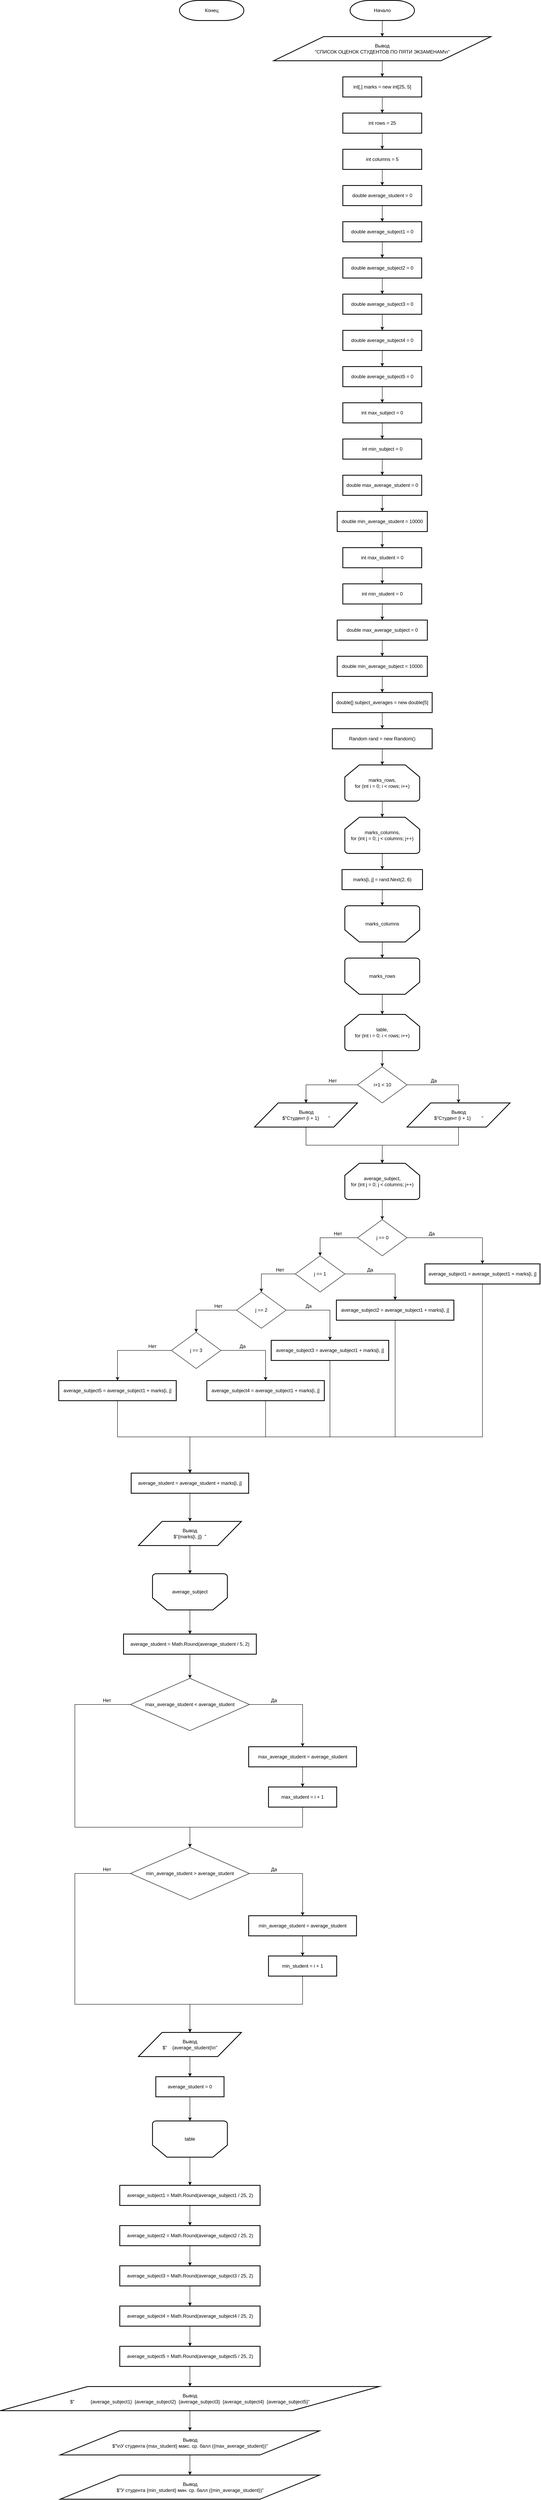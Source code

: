 <mxfile version="21.2.6" type="device">
  <diagram name="Страница 1" id="Z9K1tNPKtI9AY-vkeQpS">
    <mxGraphModel dx="2022" dy="663" grid="1" gridSize="10" guides="1" tooltips="1" connect="1" arrows="1" fold="1" page="1" pageScale="1" pageWidth="827" pageHeight="1169" math="0" shadow="0">
      <root>
        <mxCell id="0" />
        <mxCell id="1" parent="0" />
        <mxCell id="Q4O4J-r0xlCEo4uOXyzh-1" style="edgeStyle=orthogonalEdgeStyle;rounded=0;orthogonalLoop=1;jettySize=auto;html=1;exitX=0.5;exitY=1;exitDx=0;exitDy=0;exitPerimeter=0;entryX=0.5;entryY=0;entryDx=0;entryDy=0;" parent="1" source="2JxqPy2QXHR2AHmcMR86-1" target="ryswpVJ10NMLdz56twCL-1" edge="1">
          <mxGeometry relative="1" as="geometry" />
        </mxCell>
        <mxCell id="2JxqPy2QXHR2AHmcMR86-1" value="Начало" style="strokeWidth=2;html=1;shape=mxgraph.flowchart.terminator;whiteSpace=wrap;" parent="1" vertex="1">
          <mxGeometry x="334" y="40" width="160" height="50" as="geometry" />
        </mxCell>
        <mxCell id="Q4O4J-r0xlCEo4uOXyzh-4" style="edgeStyle=orthogonalEdgeStyle;rounded=0;orthogonalLoop=1;jettySize=auto;html=1;exitX=0.5;exitY=1;exitDx=0;exitDy=0;entryX=0.5;entryY=0;entryDx=0;entryDy=0;" parent="1" source="5HvoogiQ1ebR22sNOO8Z-6" target="Q4O4J-r0xlCEo4uOXyzh-3" edge="1">
          <mxGeometry relative="1" as="geometry" />
        </mxCell>
        <mxCell id="5HvoogiQ1ebR22sNOO8Z-6" value="int[,] marks = new int[25, 5]" style="rounded=1;whiteSpace=wrap;html=1;absoluteArcSize=1;arcSize=0;strokeWidth=2;" parent="1" vertex="1">
          <mxGeometry x="316" y="230" width="196" height="50" as="geometry" />
        </mxCell>
        <mxCell id="Q4O4J-r0xlCEo4uOXyzh-2" style="edgeStyle=orthogonalEdgeStyle;rounded=0;orthogonalLoop=1;jettySize=auto;html=1;exitX=0.5;exitY=1;exitDx=0;exitDy=0;entryX=0.5;entryY=0;entryDx=0;entryDy=0;" parent="1" source="ryswpVJ10NMLdz56twCL-1" target="5HvoogiQ1ebR22sNOO8Z-6" edge="1">
          <mxGeometry relative="1" as="geometry" />
        </mxCell>
        <mxCell id="ryswpVJ10NMLdz56twCL-1" value="Вывод&lt;br&gt;&quot;СПИСОК ОЦЕНОК СТУДЕНТОВ ПО ПЯТИ ЭКЗАМЕНАМ\n&quot;" style="shape=parallelogram;html=1;strokeWidth=2;perimeter=parallelogramPerimeter;whiteSpace=wrap;rounded=1;arcSize=0;size=0.23;" parent="1" vertex="1">
          <mxGeometry x="144" y="130" width="540" height="60" as="geometry" />
        </mxCell>
        <mxCell id="yM_9pq_-VmhrbIxCY311-1" style="edgeStyle=orthogonalEdgeStyle;rounded=0;orthogonalLoop=1;jettySize=auto;html=1;exitX=1;exitY=0.5;exitDx=0;exitDy=0;entryX=0.5;entryY=0;entryDx=0;entryDy=0;" parent="1" source="EwrpvE9RAgZ8z1VkeaF3-3" target="Q4O4J-r0xlCEo4uOXyzh-57" edge="1">
          <mxGeometry relative="1" as="geometry" />
        </mxCell>
        <mxCell id="yM_9pq_-VmhrbIxCY311-3" style="edgeStyle=orthogonalEdgeStyle;rounded=0;orthogonalLoop=1;jettySize=auto;html=1;exitX=0;exitY=0.5;exitDx=0;exitDy=0;entryX=0.5;entryY=0;entryDx=0;entryDy=0;" parent="1" source="EwrpvE9RAgZ8z1VkeaF3-3" target="yM_9pq_-VmhrbIxCY311-2" edge="1">
          <mxGeometry relative="1" as="geometry" />
        </mxCell>
        <mxCell id="EwrpvE9RAgZ8z1VkeaF3-3" value="i+1 &amp;lt; 10" style="rhombus;whiteSpace=wrap;html=1;" parent="1" vertex="1">
          <mxGeometry x="352.5" y="2690" width="123" height="90" as="geometry" />
        </mxCell>
        <mxCell id="EwrpvE9RAgZ8z1VkeaF3-10" value="Да" style="text;html=1;strokeColor=none;fillColor=none;align=center;verticalAlign=middle;whiteSpace=wrap;rounded=0;" parent="1" vertex="1">
          <mxGeometry x="512" y="2710" width="60" height="30" as="geometry" />
        </mxCell>
        <mxCell id="EwrpvE9RAgZ8z1VkeaF3-16" value="Нет" style="text;html=1;strokeColor=none;fillColor=none;align=center;verticalAlign=middle;whiteSpace=wrap;rounded=0;" parent="1" vertex="1">
          <mxGeometry x="261" y="2710" width="60" height="30" as="geometry" />
        </mxCell>
        <mxCell id="EwrpvE9RAgZ8z1VkeaF3-70" value="Конец" style="strokeWidth=2;html=1;shape=mxgraph.flowchart.terminator;whiteSpace=wrap;" parent="1" vertex="1">
          <mxGeometry x="-90" y="40" width="160" height="50" as="geometry" />
        </mxCell>
        <mxCell id="Q4O4J-r0xlCEo4uOXyzh-6" style="edgeStyle=orthogonalEdgeStyle;rounded=0;orthogonalLoop=1;jettySize=auto;html=1;exitX=0.5;exitY=1;exitDx=0;exitDy=0;entryX=0.5;entryY=0;entryDx=0;entryDy=0;" parent="1" source="Q4O4J-r0xlCEo4uOXyzh-3" target="Q4O4J-r0xlCEo4uOXyzh-5" edge="1">
          <mxGeometry relative="1" as="geometry" />
        </mxCell>
        <mxCell id="Q4O4J-r0xlCEo4uOXyzh-3" value="int rows = 25" style="rounded=1;whiteSpace=wrap;html=1;absoluteArcSize=1;arcSize=0;strokeWidth=2;" parent="1" vertex="1">
          <mxGeometry x="316" y="320" width="196" height="50" as="geometry" />
        </mxCell>
        <mxCell id="Q4O4J-r0xlCEo4uOXyzh-9" style="edgeStyle=orthogonalEdgeStyle;rounded=0;orthogonalLoop=1;jettySize=auto;html=1;exitX=0.5;exitY=1;exitDx=0;exitDy=0;entryX=0.5;entryY=0;entryDx=0;entryDy=0;" parent="1" source="Q4O4J-r0xlCEo4uOXyzh-5" target="Q4O4J-r0xlCEo4uOXyzh-7" edge="1">
          <mxGeometry relative="1" as="geometry" />
        </mxCell>
        <mxCell id="Q4O4J-r0xlCEo4uOXyzh-5" value="int columns = 5" style="rounded=1;whiteSpace=wrap;html=1;absoluteArcSize=1;arcSize=0;strokeWidth=2;" parent="1" vertex="1">
          <mxGeometry x="316" y="410" width="196" height="50" as="geometry" />
        </mxCell>
        <mxCell id="Q4O4J-r0xlCEo4uOXyzh-10" style="edgeStyle=orthogonalEdgeStyle;rounded=0;orthogonalLoop=1;jettySize=auto;html=1;exitX=0.5;exitY=1;exitDx=0;exitDy=0;entryX=0.5;entryY=0;entryDx=0;entryDy=0;" parent="1" source="Q4O4J-r0xlCEo4uOXyzh-7" target="Q4O4J-r0xlCEo4uOXyzh-8" edge="1">
          <mxGeometry relative="1" as="geometry" />
        </mxCell>
        <mxCell id="Q4O4J-r0xlCEo4uOXyzh-7" value="double average_student = 0" style="rounded=1;whiteSpace=wrap;html=1;absoluteArcSize=1;arcSize=0;strokeWidth=2;" parent="1" vertex="1">
          <mxGeometry x="316" y="500" width="196" height="50" as="geometry" />
        </mxCell>
        <mxCell id="Q4O4J-r0xlCEo4uOXyzh-12" style="edgeStyle=orthogonalEdgeStyle;rounded=0;orthogonalLoop=1;jettySize=auto;html=1;exitX=0.5;exitY=1;exitDx=0;exitDy=0;entryX=0.5;entryY=0;entryDx=0;entryDy=0;" parent="1" source="Q4O4J-r0xlCEo4uOXyzh-8" target="Q4O4J-r0xlCEo4uOXyzh-11" edge="1">
          <mxGeometry relative="1" as="geometry" />
        </mxCell>
        <mxCell id="Q4O4J-r0xlCEo4uOXyzh-8" value="double average_subject1 = 0" style="rounded=1;whiteSpace=wrap;html=1;absoluteArcSize=1;arcSize=0;strokeWidth=2;" parent="1" vertex="1">
          <mxGeometry x="316" y="590" width="196" height="50" as="geometry" />
        </mxCell>
        <mxCell id="Q4O4J-r0xlCEo4uOXyzh-14" style="edgeStyle=orthogonalEdgeStyle;rounded=0;orthogonalLoop=1;jettySize=auto;html=1;exitX=0.5;exitY=1;exitDx=0;exitDy=0;entryX=0.5;entryY=0;entryDx=0;entryDy=0;" parent="1" source="Q4O4J-r0xlCEo4uOXyzh-11" target="Q4O4J-r0xlCEo4uOXyzh-13" edge="1">
          <mxGeometry relative="1" as="geometry" />
        </mxCell>
        <mxCell id="Q4O4J-r0xlCEo4uOXyzh-11" value="double average_subject2 = 0" style="rounded=1;whiteSpace=wrap;html=1;absoluteArcSize=1;arcSize=0;strokeWidth=2;" parent="1" vertex="1">
          <mxGeometry x="316" y="680" width="196" height="50" as="geometry" />
        </mxCell>
        <mxCell id="Q4O4J-r0xlCEo4uOXyzh-16" style="edgeStyle=orthogonalEdgeStyle;rounded=0;orthogonalLoop=1;jettySize=auto;html=1;exitX=0.5;exitY=1;exitDx=0;exitDy=0;entryX=0.5;entryY=0;entryDx=0;entryDy=0;" parent="1" source="Q4O4J-r0xlCEo4uOXyzh-13" target="Q4O4J-r0xlCEo4uOXyzh-15" edge="1">
          <mxGeometry relative="1" as="geometry" />
        </mxCell>
        <mxCell id="Q4O4J-r0xlCEo4uOXyzh-13" value="double average_subject3 = 0" style="rounded=1;whiteSpace=wrap;html=1;absoluteArcSize=1;arcSize=0;strokeWidth=2;" parent="1" vertex="1">
          <mxGeometry x="316" y="770" width="196" height="50" as="geometry" />
        </mxCell>
        <mxCell id="Q4O4J-r0xlCEo4uOXyzh-18" style="edgeStyle=orthogonalEdgeStyle;rounded=0;orthogonalLoop=1;jettySize=auto;html=1;exitX=0.5;exitY=1;exitDx=0;exitDy=0;entryX=0.5;entryY=0;entryDx=0;entryDy=0;" parent="1" source="Q4O4J-r0xlCEo4uOXyzh-15" target="Q4O4J-r0xlCEo4uOXyzh-17" edge="1">
          <mxGeometry relative="1" as="geometry" />
        </mxCell>
        <mxCell id="Q4O4J-r0xlCEo4uOXyzh-15" value="double average_subject4 = 0" style="rounded=1;whiteSpace=wrap;html=1;absoluteArcSize=1;arcSize=0;strokeWidth=2;" parent="1" vertex="1">
          <mxGeometry x="316" y="860" width="196" height="50" as="geometry" />
        </mxCell>
        <mxCell id="Q4O4J-r0xlCEo4uOXyzh-20" style="edgeStyle=orthogonalEdgeStyle;rounded=0;orthogonalLoop=1;jettySize=auto;html=1;exitX=0.5;exitY=1;exitDx=0;exitDy=0;entryX=0.5;entryY=0;entryDx=0;entryDy=0;" parent="1" source="Q4O4J-r0xlCEo4uOXyzh-17" target="Q4O4J-r0xlCEo4uOXyzh-19" edge="1">
          <mxGeometry relative="1" as="geometry" />
        </mxCell>
        <mxCell id="Q4O4J-r0xlCEo4uOXyzh-17" value="double average_subject5 = 0" style="rounded=1;whiteSpace=wrap;html=1;absoluteArcSize=1;arcSize=0;strokeWidth=2;" parent="1" vertex="1">
          <mxGeometry x="316" y="950" width="196" height="50" as="geometry" />
        </mxCell>
        <mxCell id="Q4O4J-r0xlCEo4uOXyzh-22" style="edgeStyle=orthogonalEdgeStyle;rounded=0;orthogonalLoop=1;jettySize=auto;html=1;exitX=0.5;exitY=1;exitDx=0;exitDy=0;entryX=0.5;entryY=0;entryDx=0;entryDy=0;" parent="1" source="Q4O4J-r0xlCEo4uOXyzh-19" target="Q4O4J-r0xlCEo4uOXyzh-21" edge="1">
          <mxGeometry relative="1" as="geometry" />
        </mxCell>
        <mxCell id="Q4O4J-r0xlCEo4uOXyzh-19" value="int max_subject = 0" style="rounded=1;whiteSpace=wrap;html=1;absoluteArcSize=1;arcSize=0;strokeWidth=2;" parent="1" vertex="1">
          <mxGeometry x="316" y="1040" width="196" height="50" as="geometry" />
        </mxCell>
        <mxCell id="Q4O4J-r0xlCEo4uOXyzh-25" style="edgeStyle=orthogonalEdgeStyle;rounded=0;orthogonalLoop=1;jettySize=auto;html=1;exitX=0.5;exitY=1;exitDx=0;exitDy=0;entryX=0.5;entryY=0;entryDx=0;entryDy=0;" parent="1" source="Q4O4J-r0xlCEo4uOXyzh-21" target="Q4O4J-r0xlCEo4uOXyzh-23" edge="1">
          <mxGeometry relative="1" as="geometry" />
        </mxCell>
        <mxCell id="Q4O4J-r0xlCEo4uOXyzh-21" value="int min_subject = 0" style="rounded=1;whiteSpace=wrap;html=1;absoluteArcSize=1;arcSize=0;strokeWidth=2;" parent="1" vertex="1">
          <mxGeometry x="316" y="1130" width="196" height="50" as="geometry" />
        </mxCell>
        <mxCell id="Q4O4J-r0xlCEo4uOXyzh-26" style="edgeStyle=orthogonalEdgeStyle;rounded=0;orthogonalLoop=1;jettySize=auto;html=1;exitX=0.5;exitY=1;exitDx=0;exitDy=0;entryX=0.5;entryY=0;entryDx=0;entryDy=0;" parent="1" source="Q4O4J-r0xlCEo4uOXyzh-23" target="Q4O4J-r0xlCEo4uOXyzh-24" edge="1">
          <mxGeometry relative="1" as="geometry" />
        </mxCell>
        <mxCell id="Q4O4J-r0xlCEo4uOXyzh-23" value="double max_average_student = 0" style="rounded=1;whiteSpace=wrap;html=1;absoluteArcSize=1;arcSize=0;strokeWidth=2;" parent="1" vertex="1">
          <mxGeometry x="316" y="1220" width="196" height="50" as="geometry" />
        </mxCell>
        <mxCell id="Q4O4J-r0xlCEo4uOXyzh-28" style="edgeStyle=orthogonalEdgeStyle;rounded=0;orthogonalLoop=1;jettySize=auto;html=1;exitX=0.5;exitY=1;exitDx=0;exitDy=0;entryX=0.5;entryY=0;entryDx=0;entryDy=0;" parent="1" source="Q4O4J-r0xlCEo4uOXyzh-24" target="Q4O4J-r0xlCEo4uOXyzh-27" edge="1">
          <mxGeometry relative="1" as="geometry" />
        </mxCell>
        <mxCell id="Q4O4J-r0xlCEo4uOXyzh-24" value="double min_average_student = 10000" style="rounded=1;whiteSpace=wrap;html=1;absoluteArcSize=1;arcSize=0;strokeWidth=2;" parent="1" vertex="1">
          <mxGeometry x="302" y="1310" width="224" height="50" as="geometry" />
        </mxCell>
        <mxCell id="Q4O4J-r0xlCEo4uOXyzh-30" style="edgeStyle=orthogonalEdgeStyle;rounded=0;orthogonalLoop=1;jettySize=auto;html=1;exitX=0.5;exitY=1;exitDx=0;exitDy=0;entryX=0.5;entryY=0;entryDx=0;entryDy=0;" parent="1" source="Q4O4J-r0xlCEo4uOXyzh-27" target="Q4O4J-r0xlCEo4uOXyzh-29" edge="1">
          <mxGeometry relative="1" as="geometry" />
        </mxCell>
        <mxCell id="Q4O4J-r0xlCEo4uOXyzh-27" value="int max_student = 0" style="rounded=1;whiteSpace=wrap;html=1;absoluteArcSize=1;arcSize=0;strokeWidth=2;" parent="1" vertex="1">
          <mxGeometry x="316" y="1400" width="196" height="50" as="geometry" />
        </mxCell>
        <mxCell id="Q4O4J-r0xlCEo4uOXyzh-32" style="edgeStyle=orthogonalEdgeStyle;rounded=0;orthogonalLoop=1;jettySize=auto;html=1;exitX=0.5;exitY=1;exitDx=0;exitDy=0;entryX=0.5;entryY=0;entryDx=0;entryDy=0;" parent="1" source="Q4O4J-r0xlCEo4uOXyzh-29" target="Q4O4J-r0xlCEo4uOXyzh-31" edge="1">
          <mxGeometry relative="1" as="geometry" />
        </mxCell>
        <mxCell id="Q4O4J-r0xlCEo4uOXyzh-29" value="int min_student = 0" style="rounded=1;whiteSpace=wrap;html=1;absoluteArcSize=1;arcSize=0;strokeWidth=2;" parent="1" vertex="1">
          <mxGeometry x="316" y="1490" width="196" height="50" as="geometry" />
        </mxCell>
        <mxCell id="Q4O4J-r0xlCEo4uOXyzh-34" style="edgeStyle=orthogonalEdgeStyle;rounded=0;orthogonalLoop=1;jettySize=auto;html=1;exitX=0.5;exitY=1;exitDx=0;exitDy=0;entryX=0.5;entryY=0;entryDx=0;entryDy=0;" parent="1" source="Q4O4J-r0xlCEo4uOXyzh-31" target="Q4O4J-r0xlCEo4uOXyzh-33" edge="1">
          <mxGeometry relative="1" as="geometry" />
        </mxCell>
        <mxCell id="Q4O4J-r0xlCEo4uOXyzh-31" value="double max_average_subject = 0" style="rounded=1;whiteSpace=wrap;html=1;absoluteArcSize=1;arcSize=0;strokeWidth=2;" parent="1" vertex="1">
          <mxGeometry x="302" y="1580" width="224" height="50" as="geometry" />
        </mxCell>
        <mxCell id="Q4O4J-r0xlCEo4uOXyzh-36" style="edgeStyle=orthogonalEdgeStyle;rounded=0;orthogonalLoop=1;jettySize=auto;html=1;exitX=0.5;exitY=1;exitDx=0;exitDy=0;entryX=0.5;entryY=0;entryDx=0;entryDy=0;" parent="1" source="Q4O4J-r0xlCEo4uOXyzh-33" target="Q4O4J-r0xlCEo4uOXyzh-35" edge="1">
          <mxGeometry relative="1" as="geometry" />
        </mxCell>
        <mxCell id="Q4O4J-r0xlCEo4uOXyzh-33" value="double min_average_subject = 10000" style="rounded=1;whiteSpace=wrap;html=1;absoluteArcSize=1;arcSize=0;strokeWidth=2;" parent="1" vertex="1">
          <mxGeometry x="302" y="1670" width="224" height="50" as="geometry" />
        </mxCell>
        <mxCell id="Q4O4J-r0xlCEo4uOXyzh-38" style="edgeStyle=orthogonalEdgeStyle;rounded=0;orthogonalLoop=1;jettySize=auto;html=1;exitX=0.5;exitY=1;exitDx=0;exitDy=0;entryX=0.5;entryY=0;entryDx=0;entryDy=0;" parent="1" source="Q4O4J-r0xlCEo4uOXyzh-35" target="Q4O4J-r0xlCEo4uOXyzh-37" edge="1">
          <mxGeometry relative="1" as="geometry" />
        </mxCell>
        <mxCell id="Q4O4J-r0xlCEo4uOXyzh-35" value="double[] subject_averages = new double[5]" style="rounded=1;whiteSpace=wrap;html=1;absoluteArcSize=1;arcSize=0;strokeWidth=2;" parent="1" vertex="1">
          <mxGeometry x="290" y="1760" width="248" height="50" as="geometry" />
        </mxCell>
        <mxCell id="Q4O4J-r0xlCEo4uOXyzh-40" style="edgeStyle=orthogonalEdgeStyle;rounded=0;orthogonalLoop=1;jettySize=auto;html=1;exitX=0.5;exitY=1;exitDx=0;exitDy=0;entryX=0.5;entryY=0;entryDx=0;entryDy=0;entryPerimeter=0;" parent="1" source="Q4O4J-r0xlCEo4uOXyzh-37" target="Q4O4J-r0xlCEo4uOXyzh-39" edge="1">
          <mxGeometry relative="1" as="geometry" />
        </mxCell>
        <mxCell id="Q4O4J-r0xlCEo4uOXyzh-37" value="Random rand = new Random()" style="rounded=1;whiteSpace=wrap;html=1;absoluteArcSize=1;arcSize=0;strokeWidth=2;" parent="1" vertex="1">
          <mxGeometry x="290" y="1850" width="248" height="50" as="geometry" />
        </mxCell>
        <mxCell id="Q4O4J-r0xlCEo4uOXyzh-42" style="edgeStyle=orthogonalEdgeStyle;rounded=0;orthogonalLoop=1;jettySize=auto;html=1;exitX=0.5;exitY=1;exitDx=0;exitDy=0;exitPerimeter=0;entryX=0.5;entryY=0;entryDx=0;entryDy=0;entryPerimeter=0;" parent="1" source="Q4O4J-r0xlCEo4uOXyzh-39" target="Q4O4J-r0xlCEo4uOXyzh-41" edge="1">
          <mxGeometry relative="1" as="geometry" />
        </mxCell>
        <mxCell id="Q4O4J-r0xlCEo4uOXyzh-39" value="marks_rows,&lt;br&gt;for (int i = 0; i &amp;lt; rows; i++)" style="strokeWidth=2;html=1;shape=mxgraph.flowchart.loop_limit;whiteSpace=wrap;" parent="1" vertex="1">
          <mxGeometry x="321" y="1940" width="186" height="90" as="geometry" />
        </mxCell>
        <mxCell id="Q4O4J-r0xlCEo4uOXyzh-44" style="edgeStyle=orthogonalEdgeStyle;rounded=0;orthogonalLoop=1;jettySize=auto;html=1;exitX=0.5;exitY=1;exitDx=0;exitDy=0;exitPerimeter=0;entryX=0.5;entryY=0;entryDx=0;entryDy=0;" parent="1" source="Q4O4J-r0xlCEo4uOXyzh-41" target="Q4O4J-r0xlCEo4uOXyzh-43" edge="1">
          <mxGeometry relative="1" as="geometry" />
        </mxCell>
        <mxCell id="Q4O4J-r0xlCEo4uOXyzh-41" value="marks_columns,&lt;br&gt;for (int j = 0; j &amp;lt; columns; j++)" style="strokeWidth=2;html=1;shape=mxgraph.flowchart.loop_limit;whiteSpace=wrap;" parent="1" vertex="1">
          <mxGeometry x="321" y="2070" width="186" height="90" as="geometry" />
        </mxCell>
        <mxCell id="Q4O4J-r0xlCEo4uOXyzh-48" style="edgeStyle=orthogonalEdgeStyle;rounded=0;orthogonalLoop=1;jettySize=auto;html=1;exitX=0.5;exitY=1;exitDx=0;exitDy=0;entryX=0.5;entryY=1;entryDx=0;entryDy=0;entryPerimeter=0;" parent="1" source="Q4O4J-r0xlCEo4uOXyzh-43" target="Q4O4J-r0xlCEo4uOXyzh-45" edge="1">
          <mxGeometry relative="1" as="geometry" />
        </mxCell>
        <mxCell id="Q4O4J-r0xlCEo4uOXyzh-43" value="marks[i, j] = rand.Next(2, 6)" style="rounded=1;whiteSpace=wrap;html=1;absoluteArcSize=1;arcSize=0;strokeWidth=2;" parent="1" vertex="1">
          <mxGeometry x="314" y="2200" width="200" height="50" as="geometry" />
        </mxCell>
        <mxCell id="Q4O4J-r0xlCEo4uOXyzh-47" value="" style="group" parent="1" vertex="1" connectable="0">
          <mxGeometry x="321" y="2290" width="186" height="90" as="geometry" />
        </mxCell>
        <mxCell id="Q4O4J-r0xlCEo4uOXyzh-45" value="" style="strokeWidth=2;html=1;shape=mxgraph.flowchart.loop_limit;whiteSpace=wrap;rotation=-180;" parent="Q4O4J-r0xlCEo4uOXyzh-47" vertex="1">
          <mxGeometry width="186" height="90" as="geometry" />
        </mxCell>
        <mxCell id="Q4O4J-r0xlCEo4uOXyzh-46" value="marks_columns" style="text;html=1;strokeColor=none;fillColor=none;align=center;verticalAlign=middle;whiteSpace=wrap;rounded=0;" parent="Q4O4J-r0xlCEo4uOXyzh-47" vertex="1">
          <mxGeometry x="63" y="30" width="60" height="30" as="geometry" />
        </mxCell>
        <mxCell id="Q4O4J-r0xlCEo4uOXyzh-49" value="" style="group" parent="1" vertex="1" connectable="0">
          <mxGeometry x="321" y="2420" width="186" height="90" as="geometry" />
        </mxCell>
        <mxCell id="Q4O4J-r0xlCEo4uOXyzh-50" value="" style="strokeWidth=2;html=1;shape=mxgraph.flowchart.loop_limit;whiteSpace=wrap;rotation=-180;" parent="Q4O4J-r0xlCEo4uOXyzh-49" vertex="1">
          <mxGeometry width="186" height="90" as="geometry" />
        </mxCell>
        <mxCell id="Q4O4J-r0xlCEo4uOXyzh-51" value="marks_rows" style="text;html=1;strokeColor=none;fillColor=none;align=center;verticalAlign=middle;whiteSpace=wrap;rounded=0;" parent="Q4O4J-r0xlCEo4uOXyzh-49" vertex="1">
          <mxGeometry x="63" y="30" width="60" height="30" as="geometry" />
        </mxCell>
        <mxCell id="Q4O4J-r0xlCEo4uOXyzh-53" style="edgeStyle=orthogonalEdgeStyle;rounded=0;orthogonalLoop=1;jettySize=auto;html=1;exitX=0.5;exitY=0;exitDx=0;exitDy=0;exitPerimeter=0;entryX=0.5;entryY=1;entryDx=0;entryDy=0;entryPerimeter=0;" parent="1" source="Q4O4J-r0xlCEo4uOXyzh-45" target="Q4O4J-r0xlCEo4uOXyzh-50" edge="1">
          <mxGeometry relative="1" as="geometry" />
        </mxCell>
        <mxCell id="Q4O4J-r0xlCEo4uOXyzh-56" style="edgeStyle=orthogonalEdgeStyle;rounded=0;orthogonalLoop=1;jettySize=auto;html=1;exitX=0.5;exitY=1;exitDx=0;exitDy=0;exitPerimeter=0;entryX=0.5;entryY=0;entryDx=0;entryDy=0;" parent="1" source="Q4O4J-r0xlCEo4uOXyzh-54" target="EwrpvE9RAgZ8z1VkeaF3-3" edge="1">
          <mxGeometry relative="1" as="geometry" />
        </mxCell>
        <mxCell id="Q4O4J-r0xlCEo4uOXyzh-54" value="table,&lt;br&gt;for (int i = 0; i &amp;lt; rows; i++)" style="strokeWidth=2;html=1;shape=mxgraph.flowchart.loop_limit;whiteSpace=wrap;" parent="1" vertex="1">
          <mxGeometry x="321" y="2560" width="186" height="90" as="geometry" />
        </mxCell>
        <mxCell id="Q4O4J-r0xlCEo4uOXyzh-55" style="edgeStyle=orthogonalEdgeStyle;rounded=0;orthogonalLoop=1;jettySize=auto;html=1;exitX=0.5;exitY=0;exitDx=0;exitDy=0;exitPerimeter=0;entryX=0.5;entryY=0;entryDx=0;entryDy=0;entryPerimeter=0;" parent="1" source="Q4O4J-r0xlCEo4uOXyzh-50" target="Q4O4J-r0xlCEo4uOXyzh-54" edge="1">
          <mxGeometry relative="1" as="geometry" />
        </mxCell>
        <mxCell id="yM_9pq_-VmhrbIxCY311-5" style="edgeStyle=orthogonalEdgeStyle;rounded=0;orthogonalLoop=1;jettySize=auto;html=1;exitX=0.5;exitY=1;exitDx=0;exitDy=0;entryX=0.5;entryY=0;entryDx=0;entryDy=0;entryPerimeter=0;" parent="1" source="Q4O4J-r0xlCEo4uOXyzh-57" target="yM_9pq_-VmhrbIxCY311-4" edge="1">
          <mxGeometry relative="1" as="geometry" />
        </mxCell>
        <mxCell id="Q4O4J-r0xlCEo4uOXyzh-57" value="Вывод&lt;br&gt;$&quot;Студент {i + 1}&amp;nbsp; &amp;nbsp; &amp;nbsp; &amp;nbsp; &quot;" style="shape=parallelogram;html=1;strokeWidth=2;perimeter=parallelogramPerimeter;whiteSpace=wrap;rounded=1;arcSize=0;size=0.23;" parent="1" vertex="1">
          <mxGeometry x="475.5" y="2780" width="256" height="60" as="geometry" />
        </mxCell>
        <mxCell id="yM_9pq_-VmhrbIxCY311-6" style="edgeStyle=orthogonalEdgeStyle;rounded=0;orthogonalLoop=1;jettySize=auto;html=1;exitX=0.5;exitY=1;exitDx=0;exitDy=0;entryX=0.5;entryY=0;entryDx=0;entryDy=0;entryPerimeter=0;" parent="1" source="yM_9pq_-VmhrbIxCY311-2" target="yM_9pq_-VmhrbIxCY311-4" edge="1">
          <mxGeometry relative="1" as="geometry" />
        </mxCell>
        <mxCell id="yM_9pq_-VmhrbIxCY311-2" value="Вывод&lt;br&gt;$&quot;Студент {i + 1}&amp;nbsp; &amp;nbsp; &amp;nbsp; &amp;nbsp;&quot;" style="shape=parallelogram;html=1;strokeWidth=2;perimeter=parallelogramPerimeter;whiteSpace=wrap;rounded=1;arcSize=0;size=0.23;" parent="1" vertex="1">
          <mxGeometry x="96.5" y="2780" width="256" height="60" as="geometry" />
        </mxCell>
        <mxCell id="yM_9pq_-VmhrbIxCY311-8" style="edgeStyle=orthogonalEdgeStyle;rounded=0;orthogonalLoop=1;jettySize=auto;html=1;exitX=0.5;exitY=1;exitDx=0;exitDy=0;exitPerimeter=0;entryX=0.5;entryY=0;entryDx=0;entryDy=0;" parent="1" source="yM_9pq_-VmhrbIxCY311-4" target="yM_9pq_-VmhrbIxCY311-7" edge="1">
          <mxGeometry relative="1" as="geometry" />
        </mxCell>
        <mxCell id="yM_9pq_-VmhrbIxCY311-4" value="average_subject,&lt;br&gt;for (int j = 0; j &amp;lt; columns; j++)" style="strokeWidth=2;html=1;shape=mxgraph.flowchart.loop_limit;whiteSpace=wrap;" parent="1" vertex="1">
          <mxGeometry x="321" y="2930" width="186" height="90" as="geometry" />
        </mxCell>
        <mxCell id="yM_9pq_-VmhrbIxCY311-10" style="edgeStyle=orthogonalEdgeStyle;rounded=0;orthogonalLoop=1;jettySize=auto;html=1;exitX=1;exitY=0.5;exitDx=0;exitDy=0;entryX=0.5;entryY=0;entryDx=0;entryDy=0;" parent="1" source="yM_9pq_-VmhrbIxCY311-7" target="yM_9pq_-VmhrbIxCY311-9" edge="1">
          <mxGeometry relative="1" as="geometry" />
        </mxCell>
        <mxCell id="yM_9pq_-VmhrbIxCY311-12" style="edgeStyle=orthogonalEdgeStyle;rounded=0;orthogonalLoop=1;jettySize=auto;html=1;exitX=0;exitY=0.5;exitDx=0;exitDy=0;entryX=0.5;entryY=0;entryDx=0;entryDy=0;" parent="1" source="yM_9pq_-VmhrbIxCY311-7" target="yM_9pq_-VmhrbIxCY311-11" edge="1">
          <mxGeometry relative="1" as="geometry" />
        </mxCell>
        <mxCell id="yM_9pq_-VmhrbIxCY311-7" value="j == 0" style="rhombus;whiteSpace=wrap;html=1;" parent="1" vertex="1">
          <mxGeometry x="352.5" y="3070" width="123" height="90" as="geometry" />
        </mxCell>
        <mxCell id="cjPPOQ8JMxcnlc9qn7dU-12" style="edgeStyle=orthogonalEdgeStyle;rounded=0;orthogonalLoop=1;jettySize=auto;html=1;exitX=0.5;exitY=1;exitDx=0;exitDy=0;entryX=0.5;entryY=0;entryDx=0;entryDy=0;" parent="1" source="yM_9pq_-VmhrbIxCY311-9" target="yM_9pq_-VmhrbIxCY311-39" edge="1">
          <mxGeometry relative="1" as="geometry">
            <Array as="points">
              <mxPoint x="663" y="3610" />
              <mxPoint x="-64" y="3610" />
            </Array>
          </mxGeometry>
        </mxCell>
        <mxCell id="yM_9pq_-VmhrbIxCY311-9" value="average_subject1 = average_subject1 + marks[i, j]" style="rounded=1;whiteSpace=wrap;html=1;absoluteArcSize=1;arcSize=0;strokeWidth=2;" parent="1" vertex="1">
          <mxGeometry x="520" y="3180" width="286" height="50" as="geometry" />
        </mxCell>
        <mxCell id="yM_9pq_-VmhrbIxCY311-17" style="edgeStyle=orthogonalEdgeStyle;rounded=0;orthogonalLoop=1;jettySize=auto;html=1;exitX=1;exitY=0.5;exitDx=0;exitDy=0;entryX=0.5;entryY=0;entryDx=0;entryDy=0;" parent="1" source="yM_9pq_-VmhrbIxCY311-11" target="yM_9pq_-VmhrbIxCY311-15" edge="1">
          <mxGeometry relative="1" as="geometry" />
        </mxCell>
        <mxCell id="yM_9pq_-VmhrbIxCY311-18" style="edgeStyle=orthogonalEdgeStyle;rounded=0;orthogonalLoop=1;jettySize=auto;html=1;exitX=0;exitY=0.5;exitDx=0;exitDy=0;entryX=0.5;entryY=0;entryDx=0;entryDy=0;" parent="1" source="yM_9pq_-VmhrbIxCY311-11" target="yM_9pq_-VmhrbIxCY311-16" edge="1">
          <mxGeometry relative="1" as="geometry" />
        </mxCell>
        <mxCell id="yM_9pq_-VmhrbIxCY311-11" value="j == 1" style="rhombus;whiteSpace=wrap;html=1;" parent="1" vertex="1">
          <mxGeometry x="198" y="3160" width="123" height="90" as="geometry" />
        </mxCell>
        <mxCell id="yM_9pq_-VmhrbIxCY311-13" value="Да" style="text;html=1;strokeColor=none;fillColor=none;align=center;verticalAlign=middle;whiteSpace=wrap;rounded=0;" parent="1" vertex="1">
          <mxGeometry x="507" y="3090" width="60" height="30" as="geometry" />
        </mxCell>
        <mxCell id="yM_9pq_-VmhrbIxCY311-14" value="Нет" style="text;html=1;strokeColor=none;fillColor=none;align=center;verticalAlign=middle;whiteSpace=wrap;rounded=0;" parent="1" vertex="1">
          <mxGeometry x="274" y="3090" width="60" height="30" as="geometry" />
        </mxCell>
        <mxCell id="cjPPOQ8JMxcnlc9qn7dU-11" style="edgeStyle=orthogonalEdgeStyle;rounded=0;orthogonalLoop=1;jettySize=auto;html=1;exitX=0.5;exitY=1;exitDx=0;exitDy=0;entryX=0.5;entryY=0;entryDx=0;entryDy=0;" parent="1" source="yM_9pq_-VmhrbIxCY311-15" target="yM_9pq_-VmhrbIxCY311-39" edge="1">
          <mxGeometry relative="1" as="geometry">
            <Array as="points">
              <mxPoint x="446" y="3610" />
              <mxPoint x="-64" y="3610" />
            </Array>
          </mxGeometry>
        </mxCell>
        <mxCell id="yM_9pq_-VmhrbIxCY311-15" value="average_subject2 = average_subject1 + marks[i, j]" style="rounded=1;whiteSpace=wrap;html=1;absoluteArcSize=1;arcSize=0;strokeWidth=2;" parent="1" vertex="1">
          <mxGeometry x="300" y="3270" width="292" height="50" as="geometry" />
        </mxCell>
        <mxCell id="yM_9pq_-VmhrbIxCY311-23" style="edgeStyle=orthogonalEdgeStyle;rounded=0;orthogonalLoop=1;jettySize=auto;html=1;exitX=1;exitY=0.5;exitDx=0;exitDy=0;entryX=0.5;entryY=0;entryDx=0;entryDy=0;" parent="1" source="yM_9pq_-VmhrbIxCY311-16" target="yM_9pq_-VmhrbIxCY311-21" edge="1">
          <mxGeometry relative="1" as="geometry" />
        </mxCell>
        <mxCell id="yM_9pq_-VmhrbIxCY311-24" style="edgeStyle=orthogonalEdgeStyle;rounded=0;orthogonalLoop=1;jettySize=auto;html=1;exitX=0;exitY=0.5;exitDx=0;exitDy=0;entryX=0.5;entryY=0;entryDx=0;entryDy=0;" parent="1" source="yM_9pq_-VmhrbIxCY311-16" target="yM_9pq_-VmhrbIxCY311-22" edge="1">
          <mxGeometry relative="1" as="geometry" />
        </mxCell>
        <mxCell id="yM_9pq_-VmhrbIxCY311-16" value="j == 2" style="rhombus;whiteSpace=wrap;html=1;" parent="1" vertex="1">
          <mxGeometry x="52" y="3250" width="123" height="90" as="geometry" />
        </mxCell>
        <mxCell id="yM_9pq_-VmhrbIxCY311-19" value="Да" style="text;html=1;strokeColor=none;fillColor=none;align=center;verticalAlign=middle;whiteSpace=wrap;rounded=0;" parent="1" vertex="1">
          <mxGeometry x="354" y="3180" width="60" height="30" as="geometry" />
        </mxCell>
        <mxCell id="yM_9pq_-VmhrbIxCY311-20" value="Нет" style="text;html=1;strokeColor=none;fillColor=none;align=center;verticalAlign=middle;whiteSpace=wrap;rounded=0;" parent="1" vertex="1">
          <mxGeometry x="130" y="3180" width="60" height="30" as="geometry" />
        </mxCell>
        <mxCell id="cjPPOQ8JMxcnlc9qn7dU-10" style="edgeStyle=orthogonalEdgeStyle;rounded=0;orthogonalLoop=1;jettySize=auto;html=1;exitX=0.5;exitY=1;exitDx=0;exitDy=0;entryX=0.5;entryY=0;entryDx=0;entryDy=0;" parent="1" source="yM_9pq_-VmhrbIxCY311-21" target="yM_9pq_-VmhrbIxCY311-39" edge="1">
          <mxGeometry relative="1" as="geometry">
            <Array as="points">
              <mxPoint x="284" y="3610" />
              <mxPoint x="-64" y="3610" />
            </Array>
          </mxGeometry>
        </mxCell>
        <mxCell id="yM_9pq_-VmhrbIxCY311-21" value="average_subject3 = average_subject1 + marks[i, j]" style="rounded=1;whiteSpace=wrap;html=1;absoluteArcSize=1;arcSize=0;strokeWidth=2;" parent="1" vertex="1">
          <mxGeometry x="138" y="3370" width="292" height="50" as="geometry" />
        </mxCell>
        <mxCell id="yM_9pq_-VmhrbIxCY311-29" style="edgeStyle=orthogonalEdgeStyle;rounded=0;orthogonalLoop=1;jettySize=auto;html=1;exitX=1;exitY=0.5;exitDx=0;exitDy=0;entryX=0.5;entryY=0;entryDx=0;entryDy=0;" parent="1" source="yM_9pq_-VmhrbIxCY311-22" target="yM_9pq_-VmhrbIxCY311-27" edge="1">
          <mxGeometry relative="1" as="geometry" />
        </mxCell>
        <mxCell id="cjPPOQ8JMxcnlc9qn7dU-7" style="edgeStyle=orthogonalEdgeStyle;rounded=0;orthogonalLoop=1;jettySize=auto;html=1;exitX=0;exitY=0.5;exitDx=0;exitDy=0;entryX=0.5;entryY=0;entryDx=0;entryDy=0;" parent="1" source="yM_9pq_-VmhrbIxCY311-22" target="yM_9pq_-VmhrbIxCY311-33" edge="1">
          <mxGeometry relative="1" as="geometry" />
        </mxCell>
        <mxCell id="yM_9pq_-VmhrbIxCY311-22" value="j == 3" style="rhombus;whiteSpace=wrap;html=1;" parent="1" vertex="1">
          <mxGeometry x="-110" y="3350" width="123" height="90" as="geometry" />
        </mxCell>
        <mxCell id="yM_9pq_-VmhrbIxCY311-25" value="Да" style="text;html=1;strokeColor=none;fillColor=none;align=center;verticalAlign=middle;whiteSpace=wrap;rounded=0;" parent="1" vertex="1">
          <mxGeometry x="201" y="3270" width="60" height="30" as="geometry" />
        </mxCell>
        <mxCell id="yM_9pq_-VmhrbIxCY311-26" value="Нет" style="text;html=1;strokeColor=none;fillColor=none;align=center;verticalAlign=middle;whiteSpace=wrap;rounded=0;" parent="1" vertex="1">
          <mxGeometry x="-23" y="3270" width="60" height="30" as="geometry" />
        </mxCell>
        <mxCell id="cjPPOQ8JMxcnlc9qn7dU-9" style="edgeStyle=orthogonalEdgeStyle;rounded=0;orthogonalLoop=1;jettySize=auto;html=1;exitX=0.5;exitY=1;exitDx=0;exitDy=0;entryX=0.5;entryY=0;entryDx=0;entryDy=0;" parent="1" source="yM_9pq_-VmhrbIxCY311-27" target="yM_9pq_-VmhrbIxCY311-39" edge="1">
          <mxGeometry relative="1" as="geometry" />
        </mxCell>
        <mxCell id="yM_9pq_-VmhrbIxCY311-27" value="average_subject4 = average_subject1 + marks[i, j]" style="rounded=1;whiteSpace=wrap;html=1;absoluteArcSize=1;arcSize=0;strokeWidth=2;" parent="1" vertex="1">
          <mxGeometry x="-22" y="3470" width="292" height="50" as="geometry" />
        </mxCell>
        <mxCell id="yM_9pq_-VmhrbIxCY311-31" value="Да" style="text;html=1;strokeColor=none;fillColor=none;align=center;verticalAlign=middle;whiteSpace=wrap;rounded=0;" parent="1" vertex="1">
          <mxGeometry x="36.5" y="3370" width="60" height="30" as="geometry" />
        </mxCell>
        <mxCell id="yM_9pq_-VmhrbIxCY311-32" value="Нет" style="text;html=1;strokeColor=none;fillColor=none;align=center;verticalAlign=middle;whiteSpace=wrap;rounded=0;" parent="1" vertex="1">
          <mxGeometry x="-187.5" y="3370" width="60" height="30" as="geometry" />
        </mxCell>
        <mxCell id="cjPPOQ8JMxcnlc9qn7dU-8" style="edgeStyle=orthogonalEdgeStyle;rounded=0;orthogonalLoop=1;jettySize=auto;html=1;exitX=0.5;exitY=1;exitDx=0;exitDy=0;entryX=0.5;entryY=0;entryDx=0;entryDy=0;" parent="1" source="yM_9pq_-VmhrbIxCY311-33" target="yM_9pq_-VmhrbIxCY311-39" edge="1">
          <mxGeometry relative="1" as="geometry" />
        </mxCell>
        <mxCell id="yM_9pq_-VmhrbIxCY311-33" value="average_subject5 = average_subject1 + marks[i, j]" style="rounded=1;whiteSpace=wrap;html=1;absoluteArcSize=1;arcSize=0;strokeWidth=2;" parent="1" vertex="1">
          <mxGeometry x="-390" y="3470" width="292" height="50" as="geometry" />
        </mxCell>
        <mxCell id="yM_9pq_-VmhrbIxCY311-42" style="edgeStyle=orthogonalEdgeStyle;rounded=0;orthogonalLoop=1;jettySize=auto;html=1;exitX=0.5;exitY=1;exitDx=0;exitDy=0;entryX=0.5;entryY=0;entryDx=0;entryDy=0;" parent="1" source="yM_9pq_-VmhrbIxCY311-39" target="yM_9pq_-VmhrbIxCY311-41" edge="1">
          <mxGeometry relative="1" as="geometry" />
        </mxCell>
        <mxCell id="yM_9pq_-VmhrbIxCY311-39" value="average_student = average_student + marks[i, j]" style="rounded=1;whiteSpace=wrap;html=1;absoluteArcSize=1;arcSize=0;strokeWidth=2;" parent="1" vertex="1">
          <mxGeometry x="-210" y="3700" width="292" height="50" as="geometry" />
        </mxCell>
        <mxCell id="cjPPOQ8JMxcnlc9qn7dU-13" style="edgeStyle=orthogonalEdgeStyle;rounded=0;orthogonalLoop=1;jettySize=auto;html=1;exitX=0.5;exitY=1;exitDx=0;exitDy=0;entryX=0.5;entryY=1;entryDx=0;entryDy=0;entryPerimeter=0;" parent="1" source="yM_9pq_-VmhrbIxCY311-41" target="yM_9pq_-VmhrbIxCY311-45" edge="1">
          <mxGeometry relative="1" as="geometry" />
        </mxCell>
        <mxCell id="yM_9pq_-VmhrbIxCY311-41" value="Вывод&lt;br&gt;$&quot;{marks[i, j]}&amp;nbsp; &quot;" style="shape=parallelogram;html=1;strokeWidth=2;perimeter=parallelogramPerimeter;whiteSpace=wrap;rounded=1;arcSize=0;size=0.23;" parent="1" vertex="1">
          <mxGeometry x="-192" y="3820" width="256" height="60" as="geometry" />
        </mxCell>
        <mxCell id="yM_9pq_-VmhrbIxCY311-44" value="" style="group" parent="1" vertex="1" connectable="0">
          <mxGeometry x="-157" y="3950" width="186" height="90" as="geometry" />
        </mxCell>
        <mxCell id="yM_9pq_-VmhrbIxCY311-45" value="" style="strokeWidth=2;html=1;shape=mxgraph.flowchart.loop_limit;whiteSpace=wrap;rotation=-180;" parent="yM_9pq_-VmhrbIxCY311-44" vertex="1">
          <mxGeometry width="186" height="90" as="geometry" />
        </mxCell>
        <mxCell id="yM_9pq_-VmhrbIxCY311-46" value="average_subject" style="text;html=1;strokeColor=none;fillColor=none;align=center;verticalAlign=middle;whiteSpace=wrap;rounded=0;" parent="yM_9pq_-VmhrbIxCY311-44" vertex="1">
          <mxGeometry x="63" y="30" width="60" height="30" as="geometry" />
        </mxCell>
        <mxCell id="CPyYd84LPdpCwPkhBOIF-3" style="edgeStyle=orthogonalEdgeStyle;rounded=0;orthogonalLoop=1;jettySize=auto;html=1;exitX=0.5;exitY=1;exitDx=0;exitDy=0;entryX=0.5;entryY=0;entryDx=0;entryDy=0;" edge="1" parent="1" source="cjPPOQ8JMxcnlc9qn7dU-14" target="CPyYd84LPdpCwPkhBOIF-2">
          <mxGeometry relative="1" as="geometry" />
        </mxCell>
        <mxCell id="cjPPOQ8JMxcnlc9qn7dU-14" value="average_student = Math.Round(average_student / 5, 2)" style="rounded=1;whiteSpace=wrap;html=1;absoluteArcSize=1;arcSize=0;strokeWidth=2;" parent="1" vertex="1">
          <mxGeometry x="-229" y="4100" width="330" height="50" as="geometry" />
        </mxCell>
        <mxCell id="CPyYd84LPdpCwPkhBOIF-1" style="edgeStyle=orthogonalEdgeStyle;rounded=0;orthogonalLoop=1;jettySize=auto;html=1;exitX=0.5;exitY=0;exitDx=0;exitDy=0;exitPerimeter=0;entryX=0.5;entryY=0;entryDx=0;entryDy=0;" edge="1" parent="1" source="yM_9pq_-VmhrbIxCY311-45" target="cjPPOQ8JMxcnlc9qn7dU-14">
          <mxGeometry relative="1" as="geometry" />
        </mxCell>
        <mxCell id="CPyYd84LPdpCwPkhBOIF-6" style="edgeStyle=orthogonalEdgeStyle;rounded=0;orthogonalLoop=1;jettySize=auto;html=1;exitX=1;exitY=0.5;exitDx=0;exitDy=0;entryX=0.5;entryY=0;entryDx=0;entryDy=0;" edge="1" parent="1" source="CPyYd84LPdpCwPkhBOIF-2" target="CPyYd84LPdpCwPkhBOIF-4">
          <mxGeometry relative="1" as="geometry" />
        </mxCell>
        <mxCell id="CPyYd84LPdpCwPkhBOIF-10" style="edgeStyle=orthogonalEdgeStyle;rounded=0;orthogonalLoop=1;jettySize=auto;html=1;exitX=0;exitY=0.5;exitDx=0;exitDy=0;entryX=0.5;entryY=0;entryDx=0;entryDy=0;" edge="1" parent="1" source="CPyYd84LPdpCwPkhBOIF-2" target="CPyYd84LPdpCwPkhBOIF-8">
          <mxGeometry relative="1" as="geometry">
            <Array as="points">
              <mxPoint x="-350" y="4275" />
              <mxPoint x="-350" y="4580" />
              <mxPoint x="-64" y="4580" />
            </Array>
          </mxGeometry>
        </mxCell>
        <mxCell id="CPyYd84LPdpCwPkhBOIF-2" value="max_average_student &amp;lt; average_student" style="rhombus;whiteSpace=wrap;html=1;" vertex="1" parent="1">
          <mxGeometry x="-211.75" y="4210" width="295.5" height="130" as="geometry" />
        </mxCell>
        <mxCell id="CPyYd84LPdpCwPkhBOIF-7" style="edgeStyle=orthogonalEdgeStyle;rounded=0;orthogonalLoop=1;jettySize=auto;html=1;exitX=0.5;exitY=1;exitDx=0;exitDy=0;entryX=0.5;entryY=0;entryDx=0;entryDy=0;" edge="1" parent="1" source="CPyYd84LPdpCwPkhBOIF-4" target="CPyYd84LPdpCwPkhBOIF-5">
          <mxGeometry relative="1" as="geometry" />
        </mxCell>
        <mxCell id="CPyYd84LPdpCwPkhBOIF-4" value="max_average_student = average_student" style="rounded=1;whiteSpace=wrap;html=1;absoluteArcSize=1;arcSize=0;strokeWidth=2;" vertex="1" parent="1">
          <mxGeometry x="82" y="4380" width="268" height="50" as="geometry" />
        </mxCell>
        <mxCell id="CPyYd84LPdpCwPkhBOIF-9" style="edgeStyle=orthogonalEdgeStyle;rounded=0;orthogonalLoop=1;jettySize=auto;html=1;exitX=0.5;exitY=1;exitDx=0;exitDy=0;entryX=0.5;entryY=0;entryDx=0;entryDy=0;" edge="1" parent="1" source="CPyYd84LPdpCwPkhBOIF-5" target="CPyYd84LPdpCwPkhBOIF-8">
          <mxGeometry relative="1" as="geometry" />
        </mxCell>
        <mxCell id="CPyYd84LPdpCwPkhBOIF-5" value="max_student = i + 1" style="rounded=1;whiteSpace=wrap;html=1;absoluteArcSize=1;arcSize=0;strokeWidth=2;" vertex="1" parent="1">
          <mxGeometry x="131.25" y="4480" width="169.5" height="50" as="geometry" />
        </mxCell>
        <mxCell id="CPyYd84LPdpCwPkhBOIF-14" style="edgeStyle=orthogonalEdgeStyle;rounded=0;orthogonalLoop=1;jettySize=auto;html=1;exitX=1;exitY=0.5;exitDx=0;exitDy=0;entryX=0.5;entryY=0;entryDx=0;entryDy=0;" edge="1" parent="1" source="CPyYd84LPdpCwPkhBOIF-8" target="CPyYd84LPdpCwPkhBOIF-13">
          <mxGeometry relative="1" as="geometry" />
        </mxCell>
        <mxCell id="CPyYd84LPdpCwPkhBOIF-19" style="edgeStyle=orthogonalEdgeStyle;rounded=0;orthogonalLoop=1;jettySize=auto;html=1;exitX=0;exitY=0.5;exitDx=0;exitDy=0;entryX=0.5;entryY=0;entryDx=0;entryDy=0;" edge="1" parent="1" source="CPyYd84LPdpCwPkhBOIF-8" target="CPyYd84LPdpCwPkhBOIF-17">
          <mxGeometry relative="1" as="geometry">
            <Array as="points">
              <mxPoint x="-350" y="4695" />
              <mxPoint x="-350" y="5020" />
              <mxPoint x="-64" y="5020" />
            </Array>
          </mxGeometry>
        </mxCell>
        <mxCell id="CPyYd84LPdpCwPkhBOIF-8" value="min_average_student &amp;gt; average_student" style="rhombus;whiteSpace=wrap;html=1;" vertex="1" parent="1">
          <mxGeometry x="-211.75" y="4630" width="295.5" height="130" as="geometry" />
        </mxCell>
        <mxCell id="CPyYd84LPdpCwPkhBOIF-11" value="Да" style="text;html=1;strokeColor=none;fillColor=none;align=center;verticalAlign=middle;whiteSpace=wrap;rounded=0;" vertex="1" parent="1">
          <mxGeometry x="115" y="4250" width="60" height="30" as="geometry" />
        </mxCell>
        <mxCell id="CPyYd84LPdpCwPkhBOIF-12" value="Нет" style="text;html=1;strokeColor=none;fillColor=none;align=center;verticalAlign=middle;whiteSpace=wrap;rounded=0;" vertex="1" parent="1">
          <mxGeometry x="-300" y="4250" width="60" height="30" as="geometry" />
        </mxCell>
        <mxCell id="CPyYd84LPdpCwPkhBOIF-16" style="edgeStyle=orthogonalEdgeStyle;rounded=0;orthogonalLoop=1;jettySize=auto;html=1;exitX=0.5;exitY=1;exitDx=0;exitDy=0;entryX=0.5;entryY=0;entryDx=0;entryDy=0;" edge="1" parent="1" source="CPyYd84LPdpCwPkhBOIF-13" target="CPyYd84LPdpCwPkhBOIF-15">
          <mxGeometry relative="1" as="geometry" />
        </mxCell>
        <mxCell id="CPyYd84LPdpCwPkhBOIF-13" value="min_average_student = average_student" style="rounded=1;whiteSpace=wrap;html=1;absoluteArcSize=1;arcSize=0;strokeWidth=2;" vertex="1" parent="1">
          <mxGeometry x="82" y="4800" width="268" height="50" as="geometry" />
        </mxCell>
        <mxCell id="CPyYd84LPdpCwPkhBOIF-18" style="edgeStyle=orthogonalEdgeStyle;rounded=0;orthogonalLoop=1;jettySize=auto;html=1;exitX=0.5;exitY=1;exitDx=0;exitDy=0;entryX=0.5;entryY=0;entryDx=0;entryDy=0;" edge="1" parent="1" source="CPyYd84LPdpCwPkhBOIF-15" target="CPyYd84LPdpCwPkhBOIF-17">
          <mxGeometry relative="1" as="geometry" />
        </mxCell>
        <mxCell id="CPyYd84LPdpCwPkhBOIF-15" value="min_student = i + 1" style="rounded=1;whiteSpace=wrap;html=1;absoluteArcSize=1;arcSize=0;strokeWidth=2;" vertex="1" parent="1">
          <mxGeometry x="131.25" y="4900" width="169.5" height="50" as="geometry" />
        </mxCell>
        <mxCell id="CPyYd84LPdpCwPkhBOIF-23" style="edgeStyle=orthogonalEdgeStyle;rounded=0;orthogonalLoop=1;jettySize=auto;html=1;exitX=0.5;exitY=1;exitDx=0;exitDy=0;entryX=0.5;entryY=0;entryDx=0;entryDy=0;" edge="1" parent="1" source="CPyYd84LPdpCwPkhBOIF-17" target="CPyYd84LPdpCwPkhBOIF-22">
          <mxGeometry relative="1" as="geometry" />
        </mxCell>
        <mxCell id="CPyYd84LPdpCwPkhBOIF-17" value="Вывод&lt;br&gt;$&quot;&amp;nbsp; &amp;nbsp; {average_student}\n&quot;" style="shape=parallelogram;html=1;strokeWidth=2;perimeter=parallelogramPerimeter;whiteSpace=wrap;rounded=1;arcSize=0;size=0.23;" vertex="1" parent="1">
          <mxGeometry x="-192" y="5090" width="256" height="60" as="geometry" />
        </mxCell>
        <mxCell id="CPyYd84LPdpCwPkhBOIF-20" value="Да" style="text;html=1;strokeColor=none;fillColor=none;align=center;verticalAlign=middle;whiteSpace=wrap;rounded=0;" vertex="1" parent="1">
          <mxGeometry x="115" y="4670" width="60" height="30" as="geometry" />
        </mxCell>
        <mxCell id="CPyYd84LPdpCwPkhBOIF-21" value="Нет" style="text;html=1;strokeColor=none;fillColor=none;align=center;verticalAlign=middle;whiteSpace=wrap;rounded=0;" vertex="1" parent="1">
          <mxGeometry x="-300" y="4670" width="60" height="30" as="geometry" />
        </mxCell>
        <mxCell id="CPyYd84LPdpCwPkhBOIF-27" style="edgeStyle=orthogonalEdgeStyle;rounded=0;orthogonalLoop=1;jettySize=auto;html=1;exitX=0.5;exitY=1;exitDx=0;exitDy=0;entryX=0.5;entryY=1;entryDx=0;entryDy=0;entryPerimeter=0;" edge="1" parent="1" source="CPyYd84LPdpCwPkhBOIF-22" target="CPyYd84LPdpCwPkhBOIF-25">
          <mxGeometry relative="1" as="geometry" />
        </mxCell>
        <mxCell id="CPyYd84LPdpCwPkhBOIF-22" value="average_student = 0" style="rounded=1;whiteSpace=wrap;html=1;absoluteArcSize=1;arcSize=0;strokeWidth=2;" vertex="1" parent="1">
          <mxGeometry x="-148.75" y="5200" width="169.5" height="50" as="geometry" />
        </mxCell>
        <mxCell id="CPyYd84LPdpCwPkhBOIF-24" value="" style="group" vertex="1" connectable="0" parent="1">
          <mxGeometry x="-157" y="5310" width="186" height="90" as="geometry" />
        </mxCell>
        <mxCell id="CPyYd84LPdpCwPkhBOIF-25" value="" style="strokeWidth=2;html=1;shape=mxgraph.flowchart.loop_limit;whiteSpace=wrap;rotation=-180;" vertex="1" parent="CPyYd84LPdpCwPkhBOIF-24">
          <mxGeometry width="186" height="90" as="geometry" />
        </mxCell>
        <mxCell id="CPyYd84LPdpCwPkhBOIF-26" value="table" style="text;html=1;strokeColor=none;fillColor=none;align=center;verticalAlign=middle;whiteSpace=wrap;rounded=0;" vertex="1" parent="CPyYd84LPdpCwPkhBOIF-24">
          <mxGeometry x="63" y="30" width="60" height="30" as="geometry" />
        </mxCell>
        <mxCell id="CPyYd84LPdpCwPkhBOIF-31" style="edgeStyle=orthogonalEdgeStyle;rounded=0;orthogonalLoop=1;jettySize=auto;html=1;exitX=0.5;exitY=1;exitDx=0;exitDy=0;entryX=0.5;entryY=0;entryDx=0;entryDy=0;" edge="1" parent="1" source="CPyYd84LPdpCwPkhBOIF-28" target="CPyYd84LPdpCwPkhBOIF-30">
          <mxGeometry relative="1" as="geometry" />
        </mxCell>
        <mxCell id="CPyYd84LPdpCwPkhBOIF-28" value="average_subject1 = Math.Round(average_subject1 / 25, 2)" style="rounded=1;whiteSpace=wrap;html=1;absoluteArcSize=1;arcSize=0;strokeWidth=2;" vertex="1" parent="1">
          <mxGeometry x="-238.38" y="5470" width="348.75" height="50" as="geometry" />
        </mxCell>
        <mxCell id="CPyYd84LPdpCwPkhBOIF-29" style="edgeStyle=orthogonalEdgeStyle;rounded=0;orthogonalLoop=1;jettySize=auto;html=1;exitX=0.5;exitY=0;exitDx=0;exitDy=0;exitPerimeter=0;entryX=0.5;entryY=0;entryDx=0;entryDy=0;" edge="1" parent="1" source="CPyYd84LPdpCwPkhBOIF-25" target="CPyYd84LPdpCwPkhBOIF-28">
          <mxGeometry relative="1" as="geometry" />
        </mxCell>
        <mxCell id="CPyYd84LPdpCwPkhBOIF-33" style="edgeStyle=orthogonalEdgeStyle;rounded=0;orthogonalLoop=1;jettySize=auto;html=1;exitX=0.5;exitY=1;exitDx=0;exitDy=0;entryX=0.5;entryY=0;entryDx=0;entryDy=0;" edge="1" parent="1" source="CPyYd84LPdpCwPkhBOIF-30" target="CPyYd84LPdpCwPkhBOIF-32">
          <mxGeometry relative="1" as="geometry" />
        </mxCell>
        <mxCell id="CPyYd84LPdpCwPkhBOIF-30" value="average_subject2 = Math.Round(average_subject2 / 25, 2)" style="rounded=1;whiteSpace=wrap;html=1;absoluteArcSize=1;arcSize=0;strokeWidth=2;" vertex="1" parent="1">
          <mxGeometry x="-238.38" y="5570" width="348.75" height="50" as="geometry" />
        </mxCell>
        <mxCell id="CPyYd84LPdpCwPkhBOIF-35" style="edgeStyle=orthogonalEdgeStyle;rounded=0;orthogonalLoop=1;jettySize=auto;html=1;exitX=0.5;exitY=1;exitDx=0;exitDy=0;entryX=0.5;entryY=0;entryDx=0;entryDy=0;" edge="1" parent="1" source="CPyYd84LPdpCwPkhBOIF-32" target="CPyYd84LPdpCwPkhBOIF-34">
          <mxGeometry relative="1" as="geometry" />
        </mxCell>
        <mxCell id="CPyYd84LPdpCwPkhBOIF-32" value="average_subject3 = Math.Round(average_subject3 / 25, 2)" style="rounded=1;whiteSpace=wrap;html=1;absoluteArcSize=1;arcSize=0;strokeWidth=2;" vertex="1" parent="1">
          <mxGeometry x="-238.37" y="5670" width="348.75" height="50" as="geometry" />
        </mxCell>
        <mxCell id="CPyYd84LPdpCwPkhBOIF-37" style="edgeStyle=orthogonalEdgeStyle;rounded=0;orthogonalLoop=1;jettySize=auto;html=1;exitX=0.5;exitY=1;exitDx=0;exitDy=0;entryX=0.5;entryY=0;entryDx=0;entryDy=0;" edge="1" parent="1" source="CPyYd84LPdpCwPkhBOIF-34" target="CPyYd84LPdpCwPkhBOIF-36">
          <mxGeometry relative="1" as="geometry" />
        </mxCell>
        <mxCell id="CPyYd84LPdpCwPkhBOIF-34" value="average_subject4 = Math.Round(average_subject4 / 25, 2)" style="rounded=1;whiteSpace=wrap;html=1;absoluteArcSize=1;arcSize=0;strokeWidth=2;" vertex="1" parent="1">
          <mxGeometry x="-238.37" y="5770" width="348.75" height="50" as="geometry" />
        </mxCell>
        <mxCell id="CPyYd84LPdpCwPkhBOIF-39" style="edgeStyle=orthogonalEdgeStyle;rounded=0;orthogonalLoop=1;jettySize=auto;html=1;exitX=0.5;exitY=1;exitDx=0;exitDy=0;entryX=0.5;entryY=0;entryDx=0;entryDy=0;" edge="1" parent="1" source="CPyYd84LPdpCwPkhBOIF-36" target="CPyYd84LPdpCwPkhBOIF-38">
          <mxGeometry relative="1" as="geometry" />
        </mxCell>
        <mxCell id="CPyYd84LPdpCwPkhBOIF-36" value="average_subject5 = Math.Round(average_subject5 / 25, 2)" style="rounded=1;whiteSpace=wrap;html=1;absoluteArcSize=1;arcSize=0;strokeWidth=2;" vertex="1" parent="1">
          <mxGeometry x="-238.37" y="5870" width="348.75" height="50" as="geometry" />
        </mxCell>
        <mxCell id="CPyYd84LPdpCwPkhBOIF-41" style="edgeStyle=orthogonalEdgeStyle;rounded=0;orthogonalLoop=1;jettySize=auto;html=1;exitX=0.5;exitY=1;exitDx=0;exitDy=0;entryX=0.5;entryY=0;entryDx=0;entryDy=0;" edge="1" parent="1" source="CPyYd84LPdpCwPkhBOIF-38" target="CPyYd84LPdpCwPkhBOIF-40">
          <mxGeometry relative="1" as="geometry" />
        </mxCell>
        <mxCell id="CPyYd84LPdpCwPkhBOIF-38" value="Вывод&lt;br&gt;$&quot;&amp;nbsp; &amp;nbsp; &amp;nbsp; &amp;nbsp; &amp;nbsp; &amp;nbsp; {average_subject1}&amp;nbsp; {average_subject2}&amp;nbsp; {average_subject3}&amp;nbsp; {average_subject4}&amp;nbsp; {average_subject5}&quot;" style="shape=parallelogram;html=1;strokeWidth=2;perimeter=parallelogramPerimeter;whiteSpace=wrap;rounded=1;arcSize=0;size=0.23;" vertex="1" parent="1">
          <mxGeometry x="-534.88" y="5970" width="941.75" height="60" as="geometry" />
        </mxCell>
        <mxCell id="CPyYd84LPdpCwPkhBOIF-43" style="edgeStyle=orthogonalEdgeStyle;rounded=0;orthogonalLoop=1;jettySize=auto;html=1;exitX=0.5;exitY=1;exitDx=0;exitDy=0;entryX=0.5;entryY=0;entryDx=0;entryDy=0;" edge="1" parent="1" source="CPyYd84LPdpCwPkhBOIF-40" target="CPyYd84LPdpCwPkhBOIF-42">
          <mxGeometry relative="1" as="geometry" />
        </mxCell>
        <mxCell id="CPyYd84LPdpCwPkhBOIF-40" value="Вывод&lt;br&gt;$&quot;\nУ студента {max_student} макс. ср. балл ({max_average_student})&quot;" style="shape=parallelogram;html=1;strokeWidth=2;perimeter=parallelogramPerimeter;whiteSpace=wrap;rounded=1;arcSize=0;size=0.23;" vertex="1" parent="1">
          <mxGeometry x="-386.43" y="6080" width="644.87" height="60" as="geometry" />
        </mxCell>
        <mxCell id="CPyYd84LPdpCwPkhBOIF-42" value="Вывод&lt;br&gt;$&quot;У студента {min_student} мин. ср. балл ({min_average_student})&quot;" style="shape=parallelogram;html=1;strokeWidth=2;perimeter=parallelogramPerimeter;whiteSpace=wrap;rounded=1;arcSize=0;size=0.23;" vertex="1" parent="1">
          <mxGeometry x="-386.44" y="6190" width="644.87" height="60" as="geometry" />
        </mxCell>
      </root>
    </mxGraphModel>
  </diagram>
</mxfile>
